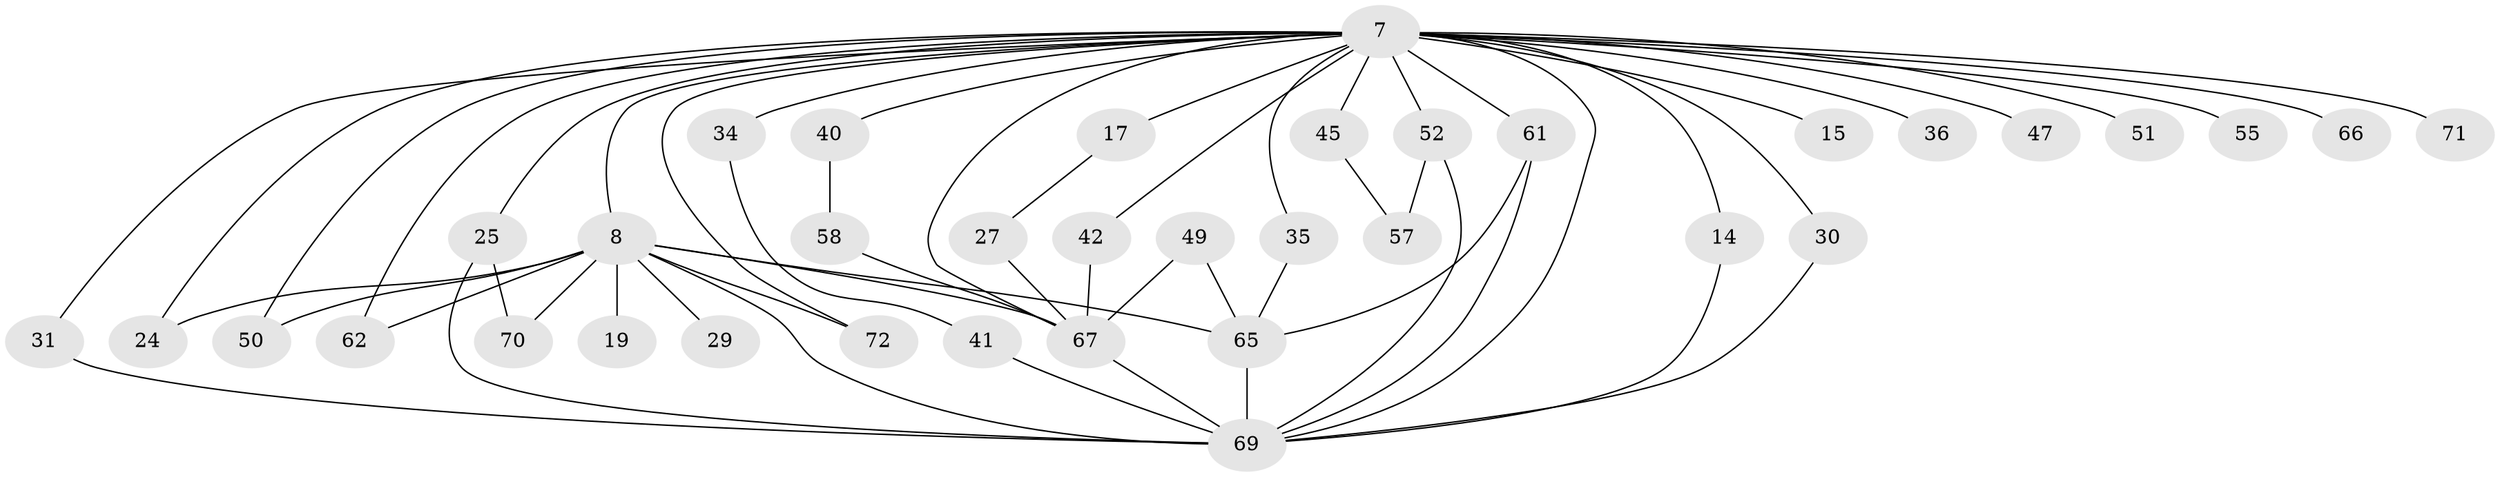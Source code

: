 // original degree distribution, {27: 0.013888888888888888, 18: 0.041666666666666664, 13: 0.013888888888888888, 17: 0.013888888888888888, 15: 0.013888888888888888, 23: 0.013888888888888888, 16: 0.013888888888888888, 11: 0.013888888888888888, 3: 0.2222222222222222, 5: 0.013888888888888888, 2: 0.5277777777777778, 7: 0.013888888888888888, 4: 0.06944444444444445, 6: 0.013888888888888888}
// Generated by graph-tools (version 1.1) at 2025/45/03/09/25 04:45:40]
// undirected, 36 vertices, 58 edges
graph export_dot {
graph [start="1"]
  node [color=gray90,style=filled];
  7 [super="+1+3"];
  8 [super="+5"];
  14;
  15;
  17;
  19;
  24;
  25 [super="+18"];
  27;
  29 [super="+26"];
  30;
  31;
  34;
  35;
  36;
  40 [super="+21+11"];
  41;
  42;
  45 [super="+23"];
  47;
  49;
  50;
  51;
  52 [super="+48+32"];
  55 [super="+13"];
  57;
  58;
  61 [super="+33+59"];
  62 [super="+46"];
  65 [super="+22+20+63"];
  66;
  67 [super="+44+10"];
  69 [super="+68+60+38+64"];
  70;
  71;
  72;
  7 -- 8 [weight=8];
  7 -- 15 [weight=2];
  7 -- 30;
  7 -- 50;
  7 -- 52 [weight=3];
  7 -- 55 [weight=3];
  7 -- 66 [weight=2];
  7 -- 67 [weight=10];
  7 -- 71 [weight=2];
  7 -- 72;
  7 -- 17 [weight=2];
  7 -- 34 [weight=2];
  7 -- 36 [weight=2];
  7 -- 45 [weight=3];
  7 -- 51;
  7 -- 61 [weight=4];
  7 -- 14;
  7 -- 24;
  7 -- 25;
  7 -- 31;
  7 -- 35;
  7 -- 42;
  7 -- 47 [weight=2];
  7 -- 62;
  7 -- 40 [weight=3];
  7 -- 69 [weight=13];
  8 -- 19 [weight=2];
  8 -- 24;
  8 -- 62 [weight=2];
  8 -- 72;
  8 -- 70;
  8 -- 50;
  8 -- 29 [weight=2];
  8 -- 65 [weight=4];
  8 -- 69 [weight=6];
  8 -- 67 [weight=4];
  14 -- 69;
  17 -- 27;
  25 -- 69 [weight=2];
  25 -- 70;
  27 -- 67;
  30 -- 69;
  31 -- 69;
  34 -- 41;
  35 -- 65;
  40 -- 58;
  41 -- 69;
  42 -- 67;
  45 -- 57;
  49 -- 65;
  49 -- 67;
  52 -- 57;
  52 -- 69;
  58 -- 67;
  61 -- 65 [weight=2];
  61 -- 69;
  65 -- 69 [weight=4];
  67 -- 69 [weight=5];
}
